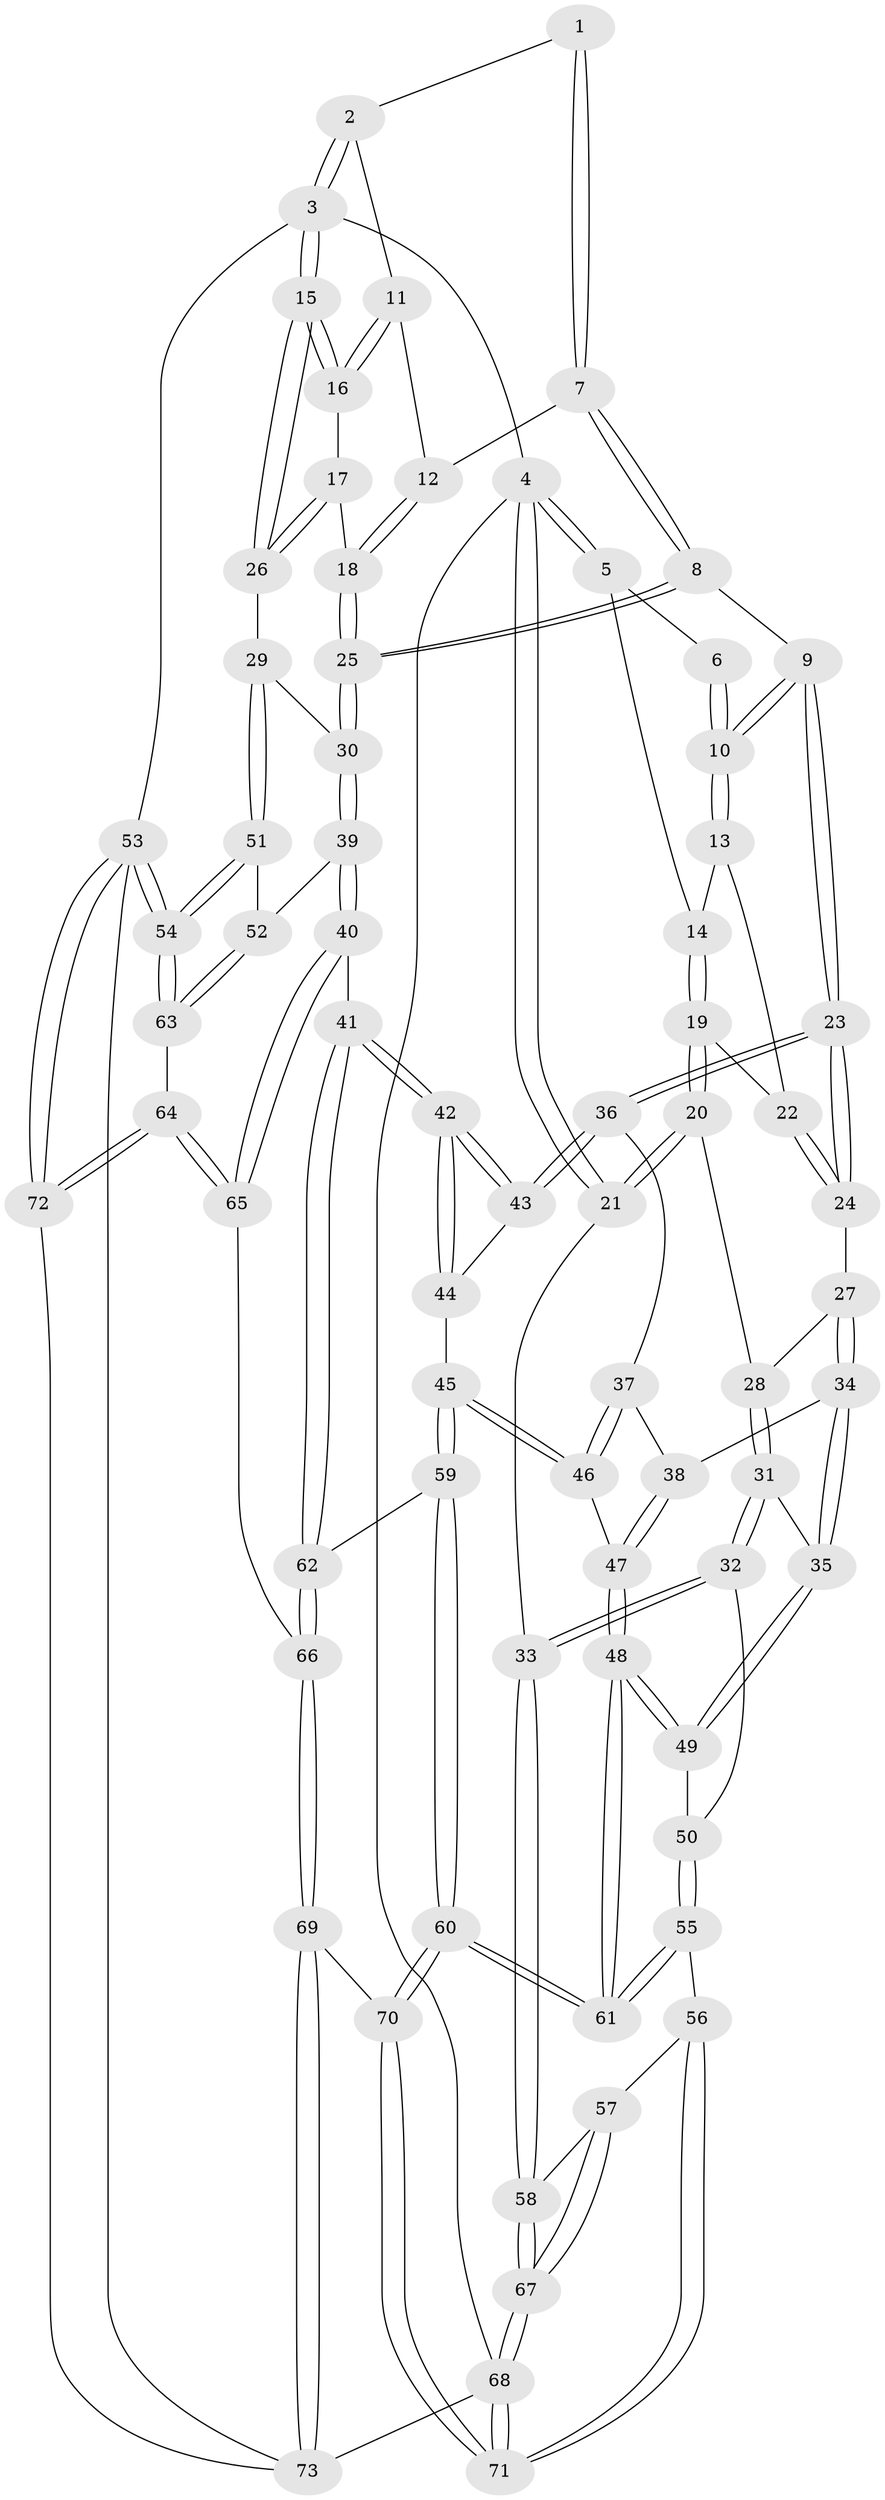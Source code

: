 // coarse degree distribution, {6: 0.18604651162790697, 8: 0.023255813953488372, 5: 0.2558139534883721, 7: 0.046511627906976744, 4: 0.37209302325581395, 2: 0.046511627906976744, 3: 0.06976744186046512}
// Generated by graph-tools (version 1.1) at 2025/21/03/04/25 18:21:21]
// undirected, 73 vertices, 179 edges
graph export_dot {
graph [start="1"]
  node [color=gray90,style=filled];
  1 [pos="+0.6853231561506236+0"];
  2 [pos="+0.8461960093121842+0"];
  3 [pos="+1+0"];
  4 [pos="+0+0"];
  5 [pos="+0.21293069354970048+0"];
  6 [pos="+0.5666862616298636+0"];
  7 [pos="+0.6731065632495569+0.18092329883100666"];
  8 [pos="+0.6452274140263694+0.2888088965048021"];
  9 [pos="+0.5532742833250892+0.2853104815904725"];
  10 [pos="+0.4887767107930661+0.20173860101006075"];
  11 [pos="+0.8323243307194914+0.03330151865326959"];
  12 [pos="+0.8292821868527683+0.040367405337935716"];
  13 [pos="+0.34403274830310254+0.13400923096177692"];
  14 [pos="+0.24946281073727927+0.017671842220414197"];
  15 [pos="+1+0"];
  16 [pos="+0.9171429785163817+0.12805918203393088"];
  17 [pos="+0.8888211433186843+0.2347857506726121"];
  18 [pos="+0.8292850682475174+0.26496555305767244"];
  19 [pos="+0.08272505273265815+0.223161773153649"];
  20 [pos="+0.062058743046892045+0.23968187708543476"];
  21 [pos="+0+0.2525359547123267"];
  22 [pos="+0.2736140944641292+0.23959606366901912"];
  23 [pos="+0.4637407612124769+0.3811102206118501"];
  24 [pos="+0.26596571777626576+0.3525288997832758"];
  25 [pos="+0.7383850806834572+0.33878720688670083"];
  26 [pos="+1+0.23591901374315655"];
  27 [pos="+0.2356630140729976+0.36616866791517183"];
  28 [pos="+0.17825436203413617+0.3572211756040266"];
  29 [pos="+1+0.36792961167389576"];
  30 [pos="+0.7541928643188088+0.372399013870126"];
  31 [pos="+0.08905682734469934+0.5079918278321901"];
  32 [pos="+0.024158158672573128+0.5364291424453869"];
  33 [pos="+0+0.4967795521731783"];
  34 [pos="+0.24819919500056112+0.49239014162189393"];
  35 [pos="+0.13148262559175383+0.5144183395020393"];
  36 [pos="+0.4632507876704695+0.38319208522151543"];
  37 [pos="+0.41536863778674216+0.45198140998403635"];
  38 [pos="+0.26951239750639894+0.5122834115975143"];
  39 [pos="+0.7957114776601976+0.5343047296951919"];
  40 [pos="+0.7690832310779823+0.565330532020056"];
  41 [pos="+0.6037052945288106+0.6247970012915393"];
  42 [pos="+0.5954917429462082+0.6201530611026924"];
  43 [pos="+0.515951171442098+0.5212491927670254"];
  44 [pos="+0.4342590544645413+0.6256484514594381"];
  45 [pos="+0.4064518145382969+0.6348253002194185"];
  46 [pos="+0.38812187818661775+0.6161309242859576"];
  47 [pos="+0.27628418727793386+0.6095261562466326"];
  48 [pos="+0.2540636781019584+0.6289824015341849"];
  49 [pos="+0.2535723589846433+0.6286278266095122"];
  50 [pos="+0.035515910916285066+0.5517454709731375"];
  51 [pos="+1+0.606124027266561"];
  52 [pos="+0.8405709815859844+0.5509852584835677"];
  53 [pos="+1+1"];
  54 [pos="+1+0.7505147861419033"];
  55 [pos="+0.15093674629785797+0.7396001665417161"];
  56 [pos="+0.10624092202820452+0.7612378018731011"];
  57 [pos="+0.09267466841107315+0.7595457917187542"];
  58 [pos="+0+0.5124752443731375"];
  59 [pos="+0.41616473664200937+0.701948402295306"];
  60 [pos="+0.306000224574983+0.8779095634796856"];
  61 [pos="+0.19788115020245306+0.7479846305149562"];
  62 [pos="+0.5599370885717648+0.739692650783492"];
  63 [pos="+0.9104088270083193+0.8286950855726328"];
  64 [pos="+0.8296545302524588+0.8829814813812622"];
  65 [pos="+0.7544638858013117+0.7297865551839441"];
  66 [pos="+0.5815678237222243+0.8246219069940056"];
  67 [pos="+0+0.757377732799843"];
  68 [pos="+0+1"];
  69 [pos="+0.5359599386892271+1"];
  70 [pos="+0.3668070745604633+1"];
  71 [pos="+0+1"];
  72 [pos="+0.8148014786559281+0.9202466991806351"];
  73 [pos="+0.655583631172106+1"];
  1 -- 2;
  1 -- 7;
  1 -- 7;
  2 -- 3;
  2 -- 3;
  2 -- 11;
  3 -- 4;
  3 -- 15;
  3 -- 15;
  3 -- 53;
  4 -- 5;
  4 -- 5;
  4 -- 21;
  4 -- 21;
  4 -- 68;
  5 -- 6;
  5 -- 14;
  6 -- 10;
  6 -- 10;
  7 -- 8;
  7 -- 8;
  7 -- 12;
  8 -- 9;
  8 -- 25;
  8 -- 25;
  9 -- 10;
  9 -- 10;
  9 -- 23;
  9 -- 23;
  10 -- 13;
  10 -- 13;
  11 -- 12;
  11 -- 16;
  11 -- 16;
  12 -- 18;
  12 -- 18;
  13 -- 14;
  13 -- 22;
  14 -- 19;
  14 -- 19;
  15 -- 16;
  15 -- 16;
  15 -- 26;
  15 -- 26;
  16 -- 17;
  17 -- 18;
  17 -- 26;
  17 -- 26;
  18 -- 25;
  18 -- 25;
  19 -- 20;
  19 -- 20;
  19 -- 22;
  20 -- 21;
  20 -- 21;
  20 -- 28;
  21 -- 33;
  22 -- 24;
  22 -- 24;
  23 -- 24;
  23 -- 24;
  23 -- 36;
  23 -- 36;
  24 -- 27;
  25 -- 30;
  25 -- 30;
  26 -- 29;
  27 -- 28;
  27 -- 34;
  27 -- 34;
  28 -- 31;
  28 -- 31;
  29 -- 30;
  29 -- 51;
  29 -- 51;
  30 -- 39;
  30 -- 39;
  31 -- 32;
  31 -- 32;
  31 -- 35;
  32 -- 33;
  32 -- 33;
  32 -- 50;
  33 -- 58;
  33 -- 58;
  34 -- 35;
  34 -- 35;
  34 -- 38;
  35 -- 49;
  35 -- 49;
  36 -- 37;
  36 -- 43;
  36 -- 43;
  37 -- 38;
  37 -- 46;
  37 -- 46;
  38 -- 47;
  38 -- 47;
  39 -- 40;
  39 -- 40;
  39 -- 52;
  40 -- 41;
  40 -- 65;
  40 -- 65;
  41 -- 42;
  41 -- 42;
  41 -- 62;
  41 -- 62;
  42 -- 43;
  42 -- 43;
  42 -- 44;
  42 -- 44;
  43 -- 44;
  44 -- 45;
  45 -- 46;
  45 -- 46;
  45 -- 59;
  45 -- 59;
  46 -- 47;
  47 -- 48;
  47 -- 48;
  48 -- 49;
  48 -- 49;
  48 -- 61;
  48 -- 61;
  49 -- 50;
  50 -- 55;
  50 -- 55;
  51 -- 52;
  51 -- 54;
  51 -- 54;
  52 -- 63;
  52 -- 63;
  53 -- 54;
  53 -- 54;
  53 -- 72;
  53 -- 72;
  53 -- 73;
  54 -- 63;
  54 -- 63;
  55 -- 56;
  55 -- 61;
  55 -- 61;
  56 -- 57;
  56 -- 71;
  56 -- 71;
  57 -- 58;
  57 -- 67;
  57 -- 67;
  58 -- 67;
  58 -- 67;
  59 -- 60;
  59 -- 60;
  59 -- 62;
  60 -- 61;
  60 -- 61;
  60 -- 70;
  60 -- 70;
  62 -- 66;
  62 -- 66;
  63 -- 64;
  64 -- 65;
  64 -- 65;
  64 -- 72;
  64 -- 72;
  65 -- 66;
  66 -- 69;
  66 -- 69;
  67 -- 68;
  67 -- 68;
  68 -- 71;
  68 -- 71;
  68 -- 73;
  69 -- 70;
  69 -- 73;
  69 -- 73;
  70 -- 71;
  70 -- 71;
  72 -- 73;
}
